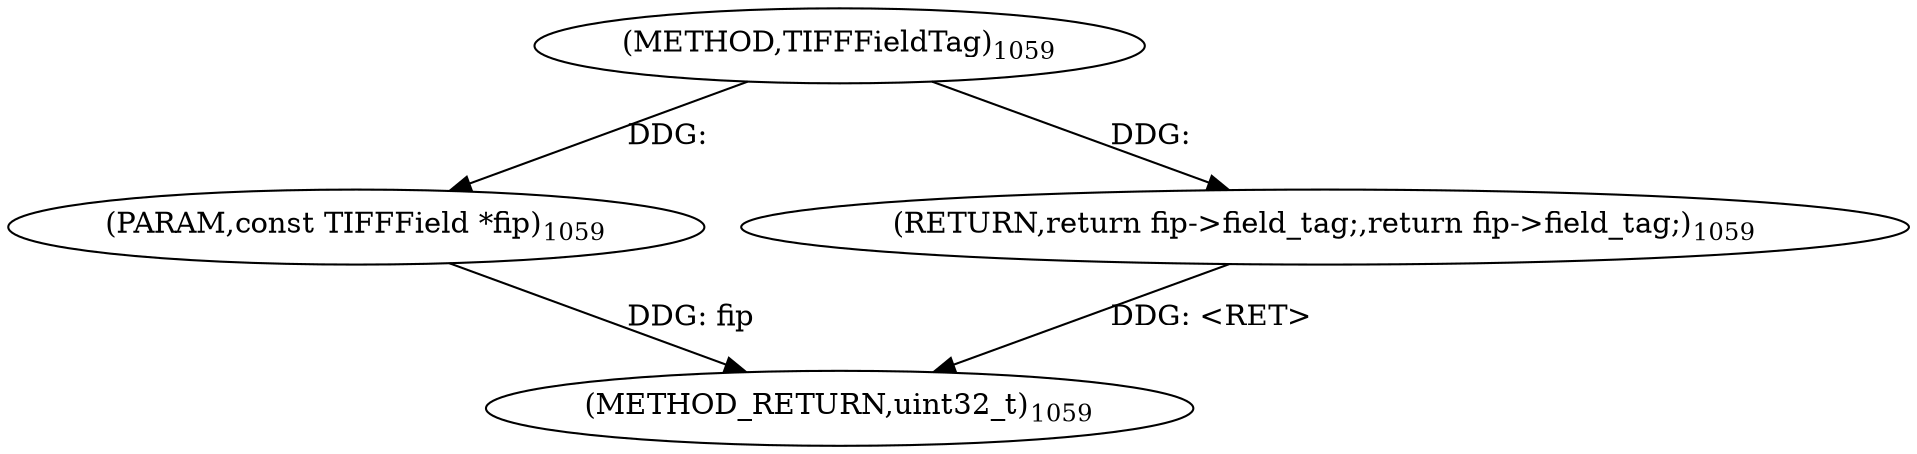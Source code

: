 digraph "TIFFFieldTag" {  
"27679" [label = <(METHOD,TIFFFieldTag)<SUB>1059</SUB>> ]
"27686" [label = <(METHOD_RETURN,uint32_t)<SUB>1059</SUB>> ]
"27680" [label = <(PARAM,const TIFFField *fip)<SUB>1059</SUB>> ]
"27682" [label = <(RETURN,return fip-&gt;field_tag;,return fip-&gt;field_tag;)<SUB>1059</SUB>> ]
  "27682" -> "27686"  [ label = "DDG: &lt;RET&gt;"] 
  "27680" -> "27686"  [ label = "DDG: fip"] 
  "27679" -> "27680"  [ label = "DDG: "] 
  "27679" -> "27682"  [ label = "DDG: "] 
}
